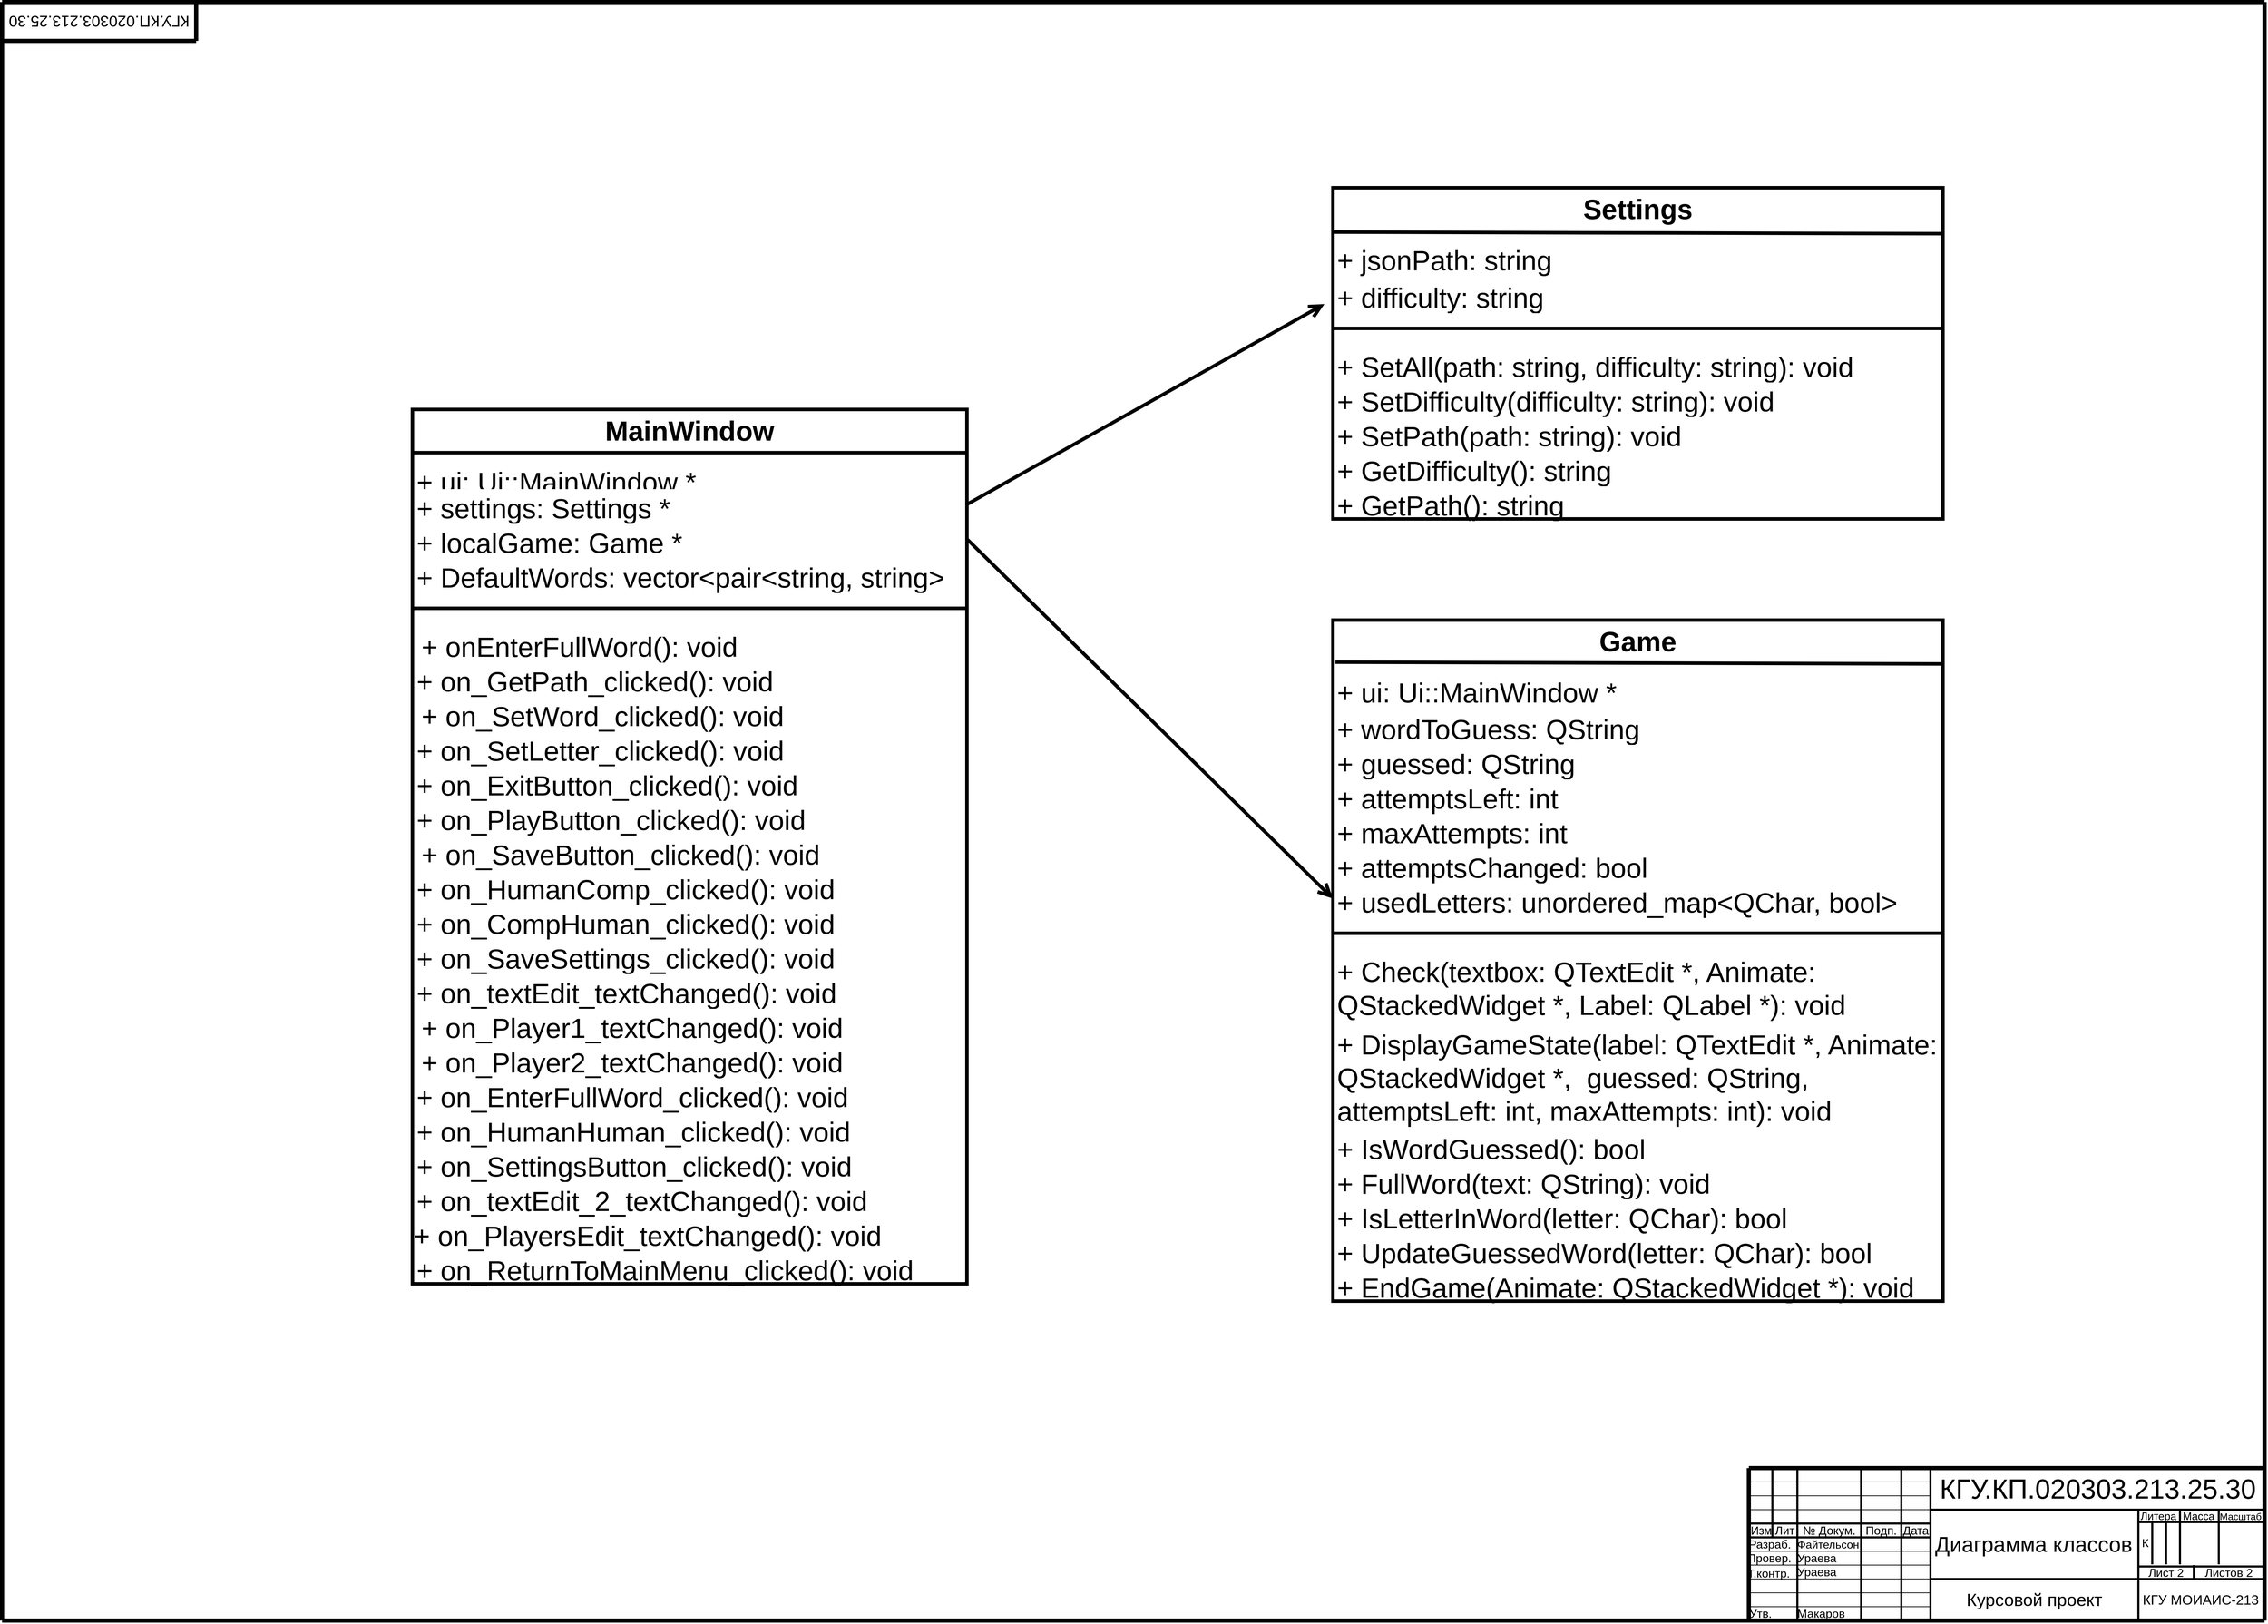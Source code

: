 <mxfile version="26.0.5">
  <diagram name="Страница-1" id="hfI7l834m9IzSOkMLOht">
    <mxGraphModel dx="3665" dy="2023" grid="1" gridSize="16" guides="1" tooltips="1" connect="1" arrows="1" fold="1" page="1" pageScale="1" pageWidth="850" pageHeight="1100" math="0" shadow="0">
      <root>
        <mxCell id="0" />
        <mxCell id="1" parent="0" />
        <UserObject label="&lt;div style=&quot;font-size: 1px&quot;&gt;&lt;font style=&quot;font-size:16.93px;font-family:Arial;color:#000000;direction:ltr;letter-spacing:0px;line-height:120%;opacity:1&quot;&gt;Лит&lt;br/&gt;&lt;/font&gt;&lt;/div&gt;" tags="Background" id="srDaBskKyKmV22WjLrVP-1">
          <mxCell style="verticalAlign=middle;align=center;overflow=width;vsdxID=69;fillColor=none;gradientColor=none;shape=stencil(nZBLDoAgDERP0z3SIyjew0SURgSD+Lu9kMZoXLhwN9O+tukAlrNpJg1SzDH4QW/URgNYgZTkjA4UkwJUgGXng+6DX1zLfmoymdXo17xh5zmRJ6Q42BWCfc2oJfdAr+Yv+AP9Cb7OJ3H/2JG1HNGz/84klThPVCc=);strokeColor=none;points=[];labelBackgroundColor=none;rounded=0;html=1;whiteSpace=wrap;" vertex="1" parent="1">
            <mxGeometry x="2632" y="2216" width="40" height="19" as="geometry" />
          </mxCell>
        </UserObject>
        <UserObject label="&lt;div style=&quot;font-size: 1px&quot;&gt;&lt;font style=&quot;font-size:16.93px;font-family:Arial;color:#000000;direction:ltr;letter-spacing:0px;line-height:120%;opacity:1&quot;&gt;№ Докум.&lt;br/&gt;&lt;/font&gt;&lt;/div&gt;" tags="Background" id="srDaBskKyKmV22WjLrVP-2">
          <mxCell style="verticalAlign=middle;align=center;overflow=width;vsdxID=70;fillColor=none;gradientColor=none;shape=stencil(nZBLDoAgDERP0z3SIyjew0SURgSD+Lu9kMZoXLhwN9O+tukAlrNpJg1SzDH4QW/URgNYgZTkjA4UkwJUgGXng+6DX1zLfmoymdXo17xh5zmRJ6Q42BWCfc2oJfdAr+Yv+AP9Cb7OJ3H/2JG1HNGz/84klThPVCc=);strokeColor=none;points=[];labelBackgroundColor=none;rounded=0;html=1;whiteSpace=wrap;" vertex="1" parent="1">
            <mxGeometry x="2670" y="2216" width="92" height="19" as="geometry" />
          </mxCell>
        </UserObject>
        <UserObject label="&lt;div style=&quot;font-size: 1px&quot;&gt;&lt;font style=&quot;font-size:16.93px;font-family:Arial;color:#000000;direction:ltr;letter-spacing:0px;line-height:120%;opacity:1&quot;&gt;Подп.&lt;br/&gt;&lt;/font&gt;&lt;/div&gt;" tags="Background" id="srDaBskKyKmV22WjLrVP-3">
          <mxCell style="verticalAlign=middle;align=center;overflow=width;vsdxID=71;fillColor=none;gradientColor=none;shape=stencil(nZBLDoAgDERP0z3SIyjew0SURgSD+Lu9kMZoXLhwN9O+tukAlrNpJg1SzDH4QW/URgNYgZTkjA4UkwJUgGXng+6DX1zLfmoymdXo17xh5zmRJ6Q42BWCfc2oJfdAr+Yv+AP9Cb7OJ3H/2JG1HNGz/84klThPVCc=);strokeColor=none;points=[];labelBackgroundColor=none;rounded=0;html=1;whiteSpace=wrap;" vertex="1" parent="1">
            <mxGeometry x="2762" y="2216" width="58" height="19" as="geometry" />
          </mxCell>
        </UserObject>
        <UserObject label="&lt;div style=&quot;font-size: 1px&quot;&gt;&lt;font style=&quot;font-size:16.93px;font-family:Arial;color:#000000;direction:ltr;letter-spacing:0px;line-height:120%;opacity:1&quot;&gt;Дата&lt;br/&gt;&lt;/font&gt;&lt;/div&gt;" tags="Background" id="srDaBskKyKmV22WjLrVP-4">
          <mxCell style="verticalAlign=middle;align=center;overflow=width;vsdxID=72;fillColor=none;gradientColor=none;shape=stencil(nZBLDoAgDERP0z3SIyjew0SURgSD+Lu9kMZoXLhwN9O+tukAlrNpJg1SzDH4QW/URgNYgZTkjA4UkwJUgGXng+6DX1zLfmoymdXo17xh5zmRJ6Q42BWCfc2oJfdAr+Yv+AP9Cb7OJ3H/2JG1HNGz/84klThPVCc=);strokeColor=none;points=[];labelBackgroundColor=none;rounded=0;html=1;whiteSpace=wrap;" vertex="1" parent="1">
            <mxGeometry x="2812" y="2216" width="58" height="19" as="geometry" />
          </mxCell>
        </UserObject>
        <UserObject label="&lt;div style=&quot;font-size: 1px&quot;&gt;&lt;p style=&quot;text-align:left;margin-left:0;margin-right:0;margin-top:0px;margin-bottom:0px;text-indent:0;vertical-align:middle;direction:ltr;&quot;&gt;&lt;font style=&quot;font-size:16.93px;font-family:Arial;color:#000000;direction:ltr;letter-spacing:0px;line-height:120%;opacity:1&quot;&gt;Разраб.&lt;br/&gt;&lt;/font&gt;&lt;/p&gt;&lt;/div&gt;" tags="Background" id="srDaBskKyKmV22WjLrVP-5">
          <mxCell style="verticalAlign=middle;align=left;overflow=width;vsdxID=73;fillColor=none;gradientColor=none;shape=stencil(nZBLDoAgDERP0z3SIyjew0SURgSD+Lu9kMZoXLhwN9O+tukAlrNpJg1SzDH4QW/URgNYgZTkjA4UkwJUgGXng+6DX1zLfmoymdXo17xh5zmRJ6Q42BWCfc2oJfdAr+Yv+AP9Cb7OJ3H/2JG1HNGz/84klThPVCc=);strokeColor=none;points=[];labelBackgroundColor=none;rounded=0;html=1;whiteSpace=wrap;" vertex="1" parent="1">
            <mxGeometry x="2600" y="2236" width="76" height="19" as="geometry" />
          </mxCell>
        </UserObject>
        <UserObject label="&lt;div style=&quot;font-size: 1px&quot;&gt;&lt;p style=&quot;text-align:left;margin-left:0;margin-right:0;margin-top:0px;margin-bottom:0px;text-indent:0;vertical-align:middle;direction:ltr;&quot;&gt;&lt;font style=&quot;font-size:16.93px;font-family:Arial;color:#000000;direction:ltr;letter-spacing:0px;line-height:120%;opacity:1&quot;&gt;Провер.&lt;br/&gt;&lt;/font&gt;&lt;/p&gt;&lt;/div&gt;" tags="Background" id="srDaBskKyKmV22WjLrVP-6">
          <mxCell style="verticalAlign=middle;align=left;overflow=width;vsdxID=74;fillColor=none;gradientColor=none;shape=stencil(nZBLDoAgDERP0z3SIyjew0SURgSD+Lu9kMZoXLhwN9O+tukAlrNpJg1SzDH4QW/URgNYgZTkjA4UkwJUgGXng+6DX1zLfmoymdXo17xh5zmRJ6Q42BWCfc2oJfdAr+Yv+AP9Cb7OJ3H/2JG1HNGz/84klThPVCc=);strokeColor=none;points=[];labelBackgroundColor=none;rounded=0;html=1;whiteSpace=wrap;" vertex="1" parent="1">
            <mxGeometry x="2598" y="2256" width="76" height="19" as="geometry" />
          </mxCell>
        </UserObject>
        <UserObject label="&lt;div style=&quot;font-size: 1px&quot;&gt;&lt;p style=&quot;text-align:left;margin-left:0;margin-right:0;margin-top:0px;margin-bottom:0px;text-indent:0;vertical-align:middle;direction:ltr;&quot;&gt;&lt;font style=&quot;font-size:16.93px;font-family:Arial;color:#000000;direction:ltr;letter-spacing:0px;line-height:120%;opacity:1&quot;&gt;Т.контр.&lt;br/&gt;&lt;/font&gt;&lt;/p&gt;&lt;/div&gt;" tags="Background" id="srDaBskKyKmV22WjLrVP-7">
          <mxCell style="verticalAlign=middle;align=left;overflow=width;vsdxID=75;fillColor=none;gradientColor=none;shape=stencil(nZBLDoAgDERP0z3SIyjew0SURgSD+Lu9kMZoXLhwN9O+tukAlrNpJg1SzDH4QW/URgNYgZTkjA4UkwJUgGXng+6DX1zLfmoymdXo17xh5zmRJ6Q42BWCfc2oJfdAr+Yv+AP9Cb7OJ3H/2JG1HNGz/84klThPVCc=);strokeColor=none;points=[];labelBackgroundColor=none;rounded=0;html=1;whiteSpace=wrap;" vertex="1" parent="1">
            <mxGeometry x="2598" y="2278" width="76" height="19" as="geometry" />
          </mxCell>
        </UserObject>
        <UserObject label="&lt;div&gt;&lt;p style=&quot;text-align:left;margin-left:0;margin-right:0;margin-top:0px;margin-bottom:0px;text-indent:0;vertical-align:middle;direction:ltr;&quot;&gt;&lt;font style=&quot;font-family: Arial; color: rgb(0, 0, 0); direction: ltr; letter-spacing: 0px; line-height: 120%; opacity: 1; font-size: 16px;&quot;&gt;Файтельсон&lt;br&gt;&lt;/font&gt;&lt;/p&gt;&lt;/div&gt;" tags="Background" id="srDaBskKyKmV22WjLrVP-8">
          <mxCell style="verticalAlign=middle;align=left;overflow=width;vsdxID=76;fillColor=none;gradientColor=none;shape=stencil(nZBLDoAgDERP0z3SIyjew0SURgSD+Lu9kMZoXLhwN9O+tukAlrNpJg1SzDH4QW/URgNYgZTkjA4UkwJUgGXng+6DX1zLfmoymdXo17xh5zmRJ6Q42BWCfc2oJfdAr+Yv+AP9Cb7OJ3H/2JG1HNGz/84klThPVCc=);strokeColor=none;points=[];labelBackgroundColor=none;rounded=0;html=1;whiteSpace=wrap;" vertex="1" parent="1">
            <mxGeometry x="2670" y="2236" width="92" height="19" as="geometry" />
          </mxCell>
        </UserObject>
        <UserObject label="&lt;div style=&quot;font-size: 1px&quot;&gt;&lt;p style=&quot;text-align:left;margin-left:0;margin-right:0;margin-top:0px;margin-bottom:0px;text-indent:0;vertical-align:middle;direction:ltr;&quot;&gt;&lt;font style=&quot;font-size: 16.93px; font-family: Arial; color: rgb(0, 0, 0); direction: ltr; letter-spacing: 0px; line-height: 120%; opacity: 1;&quot;&gt;Ураева&lt;br&gt;&lt;/font&gt;&lt;/p&gt;&lt;/div&gt;" tags="Background" id="srDaBskKyKmV22WjLrVP-9">
          <mxCell style="verticalAlign=middle;align=left;overflow=width;vsdxID=77;fillColor=none;gradientColor=none;shape=stencil(nZBLDoAgDERP0z3SIyjew0SURgSD+Lu9kMZoXLhwN9O+tukAlrNpJg1SzDH4QW/URgNYgZTkjA4UkwJUgGXng+6DX1zLfmoymdXo17xh5zmRJ6Q42BWCfc2oJfdAr+Yv+AP9Cb7OJ3H/2JG1HNGz/84klThPVCc=);strokeColor=none;points=[];labelBackgroundColor=none;rounded=0;html=1;whiteSpace=wrap;" vertex="1" parent="1">
            <mxGeometry x="2670" y="2256" width="92" height="19" as="geometry" />
          </mxCell>
        </UserObject>
        <UserObject label="&lt;div style=&quot;font-size: 1px&quot;&gt;&lt;p style=&quot;text-align:left;margin-left:0;margin-right:0;margin-top:0px;margin-bottom:0px;text-indent:0;vertical-align:middle;direction:ltr;&quot;&gt;&lt;font style=&quot;font-size: 16.93px; font-family: Arial; color: rgb(0, 0, 0); direction: ltr; letter-spacing: 0px; line-height: 120%; opacity: 1;&quot;&gt;Ураева&lt;br&gt;&lt;/font&gt;&lt;/p&gt;&lt;/div&gt;" tags="Background" id="srDaBskKyKmV22WjLrVP-10">
          <mxCell style="verticalAlign=middle;align=left;overflow=width;vsdxID=78;fillColor=none;gradientColor=none;shape=stencil(nZBLDoAgDERP0z3SIyjew0SURgSD+Lu9kMZoXLhwN9O+tukAlrNpJg1SzDH4QW/URgNYgZTkjA4UkwJUgGXng+6DX1zLfmoymdXo17xh5zmRJ6Q42BWCfc2oJfdAr+Yv+AP9Cb7OJ3H/2JG1HNGz/84klThPVCc=);strokeColor=none;points=[];labelBackgroundColor=none;rounded=0;html=1;whiteSpace=wrap;" vertex="1" parent="1">
            <mxGeometry x="2670" y="2276" width="92" height="19" as="geometry" />
          </mxCell>
        </UserObject>
        <UserObject label="&lt;div style=&quot;font-size: 1px&quot;&gt;&lt;p style=&quot;text-align:left;margin-left:0;margin-right:0;margin-top:0px;margin-bottom:0px;text-indent:0;vertical-align:middle;direction:ltr;&quot;&gt;&lt;font style=&quot;font-size:16.93px;font-family:Arial;color:#000000;direction:ltr;letter-spacing:0px;line-height:120%;opacity:1&quot;&gt;Утв.&lt;br/&gt;&lt;/font&gt;&lt;/p&gt;&lt;/div&gt;" tags="Background" id="srDaBskKyKmV22WjLrVP-11">
          <mxCell style="verticalAlign=middle;align=left;overflow=width;vsdxID=79;fillColor=none;gradientColor=none;shape=stencil(nZBLDoAgDERP0z3SIyjew0SURgSD+Lu9kMZoXLhwN9O+tukAlrNpJg1SzDH4QW/URgNYgZTkjA4UkwJUgGXng+6DX1zLfmoymdXo17xh5zmRJ6Q42BWCfc2oJfdAr+Yv+AP9Cb7OJ3H/2JG1HNGz/84klThPVCc=);strokeColor=none;points=[];labelBackgroundColor=none;rounded=0;html=1;whiteSpace=wrap;" vertex="1" parent="1">
            <mxGeometry x="2601" y="2336" width="68" height="19" as="geometry" />
          </mxCell>
        </UserObject>
        <UserObject label="&lt;div style=&quot;font-size: 1px&quot;&gt;&lt;p style=&quot;text-align:left;margin-left:0;margin-right:0;margin-top:0px;margin-bottom:0px;text-indent:0;vertical-align:middle;direction:ltr;&quot;&gt;&lt;font style=&quot;font-size: 16.93px; font-family: Arial; color: rgb(0, 0, 0); direction: ltr; letter-spacing: 0px; line-height: 120%; opacity: 1;&quot;&gt;Макаров&lt;br&gt;&lt;/font&gt;&lt;/p&gt;&lt;/div&gt;" tags="Background" id="srDaBskKyKmV22WjLrVP-12">
          <mxCell style="verticalAlign=middle;align=left;overflow=width;vsdxID=80;fillColor=none;gradientColor=none;shape=stencil(nZBLDoAgDERP0z3SIyjew0SURgSD+Lu9kMZoXLhwN9O+tukAlrNpJg1SzDH4QW/URgNYgZTkjA4UkwJUgGXng+6DX1zLfmoymdXo17xh5zmRJ6Q42BWCfc2oJfdAr+Yv+AP9Cb7OJ3H/2JG1HNGz/84klThPVCc=);strokeColor=none;points=[];labelBackgroundColor=none;rounded=0;html=1;whiteSpace=wrap;" vertex="1" parent="1">
            <mxGeometry x="2670" y="2336" width="92" height="19" as="geometry" />
          </mxCell>
        </UserObject>
        <UserObject label="&lt;div style=&quot;font-size: 1px&quot;&gt;&lt;font style=&quot;font-size: 31.04px; font-family: Arial; color: rgb(0, 0, 0); direction: ltr; letter-spacing: 0px; line-height: 120%; opacity: 1;&quot;&gt;Диаграмма классов&lt;br&gt;&lt;/font&gt;&lt;/div&gt;" tags="Background" id="srDaBskKyKmV22WjLrVP-13">
          <mxCell style="verticalAlign=middle;align=center;overflow=width;vsdxID=81;fillColor=none;gradientColor=none;shape=stencil(nZBLDoAgDERP0z3SIyjew0SURgSD+Lu9kMZoXLhwN9O+tukAlrNpJg1SzDH4QW/URgNYgZTkjA4UkwJUgGXng+6DX1zLfmoymdXo17xh5zmRJ6Q42BWCfc2oJfdAr+Yv+AP9Cb7OJ3H/2JG1HNGz/84klThPVCc=);strokeColor=none;points=[];labelBackgroundColor=none;rounded=0;html=1;whiteSpace=wrap;" vertex="1" parent="1">
            <mxGeometry x="2860" y="2196" width="302" height="100" as="geometry" />
          </mxCell>
        </UserObject>
        <UserObject label="&lt;div style=&quot;font-size: 1px&quot;&gt;&lt;font style=&quot;font-size:25.4px;font-family:Arial;color:#000000;direction:ltr;letter-spacing:0px;line-height:120%;opacity:1&quot;&gt;Курсовой проект&lt;br/&gt;&lt;/font&gt;&lt;/div&gt;" tags="Background" id="srDaBskKyKmV22WjLrVP-14">
          <mxCell style="verticalAlign=middle;align=center;overflow=width;vsdxID=84;fillColor=none;gradientColor=none;shape=stencil(nZBLDoAgDERP0z3SIyjew0SURgSD+Lu9kMZoXLhwN9O+tukAlrNpJg1SzDH4QW/URgNYgZTkjA4UkwJUgGXng+6DX1zLfmoymdXo17xh5zmRJ6Q42BWCfc2oJfdAr+Yv+AP9Cb7OJ3H/2JG1HNGz/84klThPVCc=);strokeColor=none;points=[];labelBackgroundColor=none;rounded=0;html=1;whiteSpace=wrap;" vertex="1" parent="1">
            <mxGeometry x="2862" y="2296" width="300" height="59" as="geometry" />
          </mxCell>
        </UserObject>
        <UserObject label="&lt;div style=&quot;font-size: 1px&quot;&gt;&lt;font style=&quot;font-size:19.76px;font-family:Arial;color:#000000;direction:ltr;letter-spacing:0px;line-height:120%;opacity:1&quot;&gt;КГУ МОИАИС-213&lt;br/&gt;&lt;/font&gt;&lt;/div&gt;" tags="Background" id="srDaBskKyKmV22WjLrVP-15">
          <mxCell style="verticalAlign=middle;align=center;overflow=width;vsdxID=87;fillColor=none;gradientColor=none;shape=stencil(nZBLDoAgDERP0z3SIyjew0SURgSD+Lu9kMZoXLhwN9O+tukAlrNpJg1SzDH4QW/URgNYgZTkjA4UkwJUgGXng+6DX1zLfmoymdXo17xh5zmRJ6Q42BWCfc2oJfdAr+Yv+AP9Cb7OJ3H/2JG1HNGz/84klThPVCc=);strokeColor=none;points=[];labelBackgroundColor=none;rounded=0;html=1;whiteSpace=wrap;" vertex="1" parent="1">
            <mxGeometry x="3161" y="2296" width="182" height="60" as="geometry" />
          </mxCell>
        </UserObject>
        <UserObject label="&lt;div style=&quot;font-size: 1px&quot;&gt;&lt;font style=&quot;font-size:15.52px;font-family:Arial;color:#000000;direction:ltr;letter-spacing:0px;line-height:120%;opacity:1&quot;&gt;Литера&lt;br/&gt;&lt;/font&gt;&lt;/div&gt;" tags="Background" id="srDaBskKyKmV22WjLrVP-17">
          <mxCell style="verticalAlign=middle;align=center;overflow=width;vsdxID=92;fillColor=none;gradientColor=none;shape=stencil(nZBLDoAgDERP0z3SIyjew0SURgSD+Lu9kMZoXLhwN9O+tukAlrNpJg1SzDH4QW/URgNYgZTkjA4UkwJUgGXng+6DX1zLfmoymdXo17xh5zmRJ6Q42BWCfc2oJfdAr+Yv+AP9Cb7OJ3H/2JG1HNGz/84klThPVCc=);strokeColor=none;points=[];labelBackgroundColor=none;rounded=0;html=1;whiteSpace=wrap;" vertex="1" parent="1">
            <mxGeometry x="3157" y="2196" width="68" height="18" as="geometry" />
          </mxCell>
        </UserObject>
        <UserObject label="&lt;div style=&quot;font-size: 1px&quot;&gt;&lt;font style=&quot;font-size:15.52px;font-family:Arial;color:#000000;direction:ltr;letter-spacing:0px;line-height:120%;opacity:1&quot;&gt;Масса&lt;br/&gt;&lt;/font&gt;&lt;/div&gt;" tags="Background" id="srDaBskKyKmV22WjLrVP-18">
          <mxCell style="verticalAlign=middle;align=center;overflow=width;vsdxID=93;fillColor=none;gradientColor=none;shape=stencil(nZBLDoAgDERP0z3SIyjew0SURgSD+Lu9kMZoXLhwN9O+tukAlrNpJg1SzDH4QW/URgNYgZTkjA4UkwJUgGXng+6DX1zLfmoymdXo17xh5zmRJ6Q42BWCfc2oJfdAr+Yv+AP9Cb7OJ3H/2JG1HNGz/84klThPVCc=);strokeColor=none;points=[];labelBackgroundColor=none;rounded=0;html=1;whiteSpace=wrap;" vertex="1" parent="1">
            <mxGeometry x="3217" y="2196" width="64" height="17" as="geometry" />
          </mxCell>
        </UserObject>
        <UserObject label="&lt;div style=&quot;font-size: 1px&quot;&gt;&lt;font style=&quot;font-size:14.11px;font-family:Arial;color:#000000;direction:ltr;letter-spacing:0px;line-height:120%;opacity:1&quot;&gt;Масштаб&lt;br/&gt;&lt;/font&gt;&lt;/div&gt;" tags="Background" id="srDaBskKyKmV22WjLrVP-19">
          <mxCell style="verticalAlign=middle;align=center;overflow=width;vsdxID=95;fillColor=none;gradientColor=none;shape=stencil(nZBLDoAgDERP0z3SIyjew0SURgSD+Lu9kMZoXLhwN9O+tukAlrNpJg1SzDH4QW/URgNYgZTkjA4UkwJUgGXng+6DX1zLfmoymdXo17xh5zmRJ6Q42BWCfc2oJfdAr+Yv+AP9Cb7OJ3H/2JG1HNGz/84klThPVCc=);strokeColor=none;points=[];labelBackgroundColor=none;rounded=0;html=1;whiteSpace=wrap;" vertex="1" parent="1">
            <mxGeometry x="3273" y="2197" width="73" height="17" as="geometry" />
          </mxCell>
        </UserObject>
        <UserObject label="&lt;div style=&quot;font-size: 1px&quot;&gt;&lt;font style=&quot;font-size:16.93px;font-family:Arial;color:#000000;direction:ltr;letter-spacing:0px;line-height:120%;opacity:1&quot;&gt;К&lt;br/&gt;&lt;/font&gt;&lt;/div&gt;" tags="Background" id="srDaBskKyKmV22WjLrVP-20">
          <mxCell style="verticalAlign=middle;align=center;overflow=width;vsdxID=96;fillColor=none;gradientColor=none;shape=stencil(nZBLDoAgDERP0z3SIyjew0SURgSD+Lu9kMZoXLhwN9O+tukAlrNpJg1SzDH4QW/URgNYgZTkjA4UkwJUgGXng+6DX1zLfmoymdXo17xh5zmRJ6Q42BWCfc2oJfdAr+Yv+AP9Cb7OJ3H/2JG1HNGz/84klThPVCc=);strokeColor=none;points=[];labelBackgroundColor=none;rounded=0;html=1;whiteSpace=wrap;" vertex="1" parent="1">
            <mxGeometry x="3162" y="2214" width="20" height="61" as="geometry" />
          </mxCell>
        </UserObject>
        <UserObject label="&lt;div style=&quot;font-size: 1px&quot;&gt;&lt;p style=&quot;text-align:center;margin-left:0;margin-right:0;margin-top:0px;margin-bottom:0px;text-indent:0;vertical-align:middle;direction:ltr;&quot;&gt;&lt;font style=&quot;font-size: 39.51px; font-family: Arial; color: rgb(0, 0, 0); direction: ltr; letter-spacing: 0px; line-height: 120%; opacity: 1;&quot;&gt;КГУ.КП.020303.213.&lt;/font&gt;&lt;font style=&quot;font-size: 39.51px; font-family: Arial; color: rgb(0, 0, 0); direction: ltr; letter-spacing: 0px; line-height: 120%; opacity: 1;&quot;&gt;25&lt;/font&gt;&lt;font style=&quot;font-size: 39.51px; font-family: Arial; color: rgb(0, 0, 0); direction: ltr; letter-spacing: 0px; line-height: 120%; opacity: 1;&quot;&gt;.30&lt;br&gt;&lt;/font&gt;&lt;/p&gt;&lt;/div&gt;" tags="Background" id="srDaBskKyKmV22WjLrVP-21">
          <mxCell style="verticalAlign=middle;align=center;overflow=width;vsdxID=98;fillColor=none;gradientColor=none;shape=stencil(nZBLDoAgDERP0z3SIyjew0SURgSD+Lu9kMZoXLhwN9O+tukAlrNpJg1SzDH4QW/URgNYgZTkjA4UkwJUgGXng+6DX1zLfmoymdXo17xh5zmRJ6Q42BWCfc2oJfdAr+Yv+AP9Cb7OJ3H/2JG1HNGz/84klThPVCc=);strokeColor=none;points=[];labelBackgroundColor=none;rounded=0;html=1;whiteSpace=wrap;" vertex="1" parent="1">
            <mxGeometry x="2864" y="2136" width="479" height="60" as="geometry" />
          </mxCell>
        </UserObject>
        <UserObject label="&lt;div style=&quot;font-size: 1px&quot;&gt;&lt;font style=&quot;font-size: 22.58px; font-family: Arial; color: rgb(0, 0, 0); direction: ltr; letter-spacing: 0px; line-height: 120%; opacity: 1;&quot;&gt;КГУ.КП.020303.213.25.30&lt;br&gt;&lt;/font&gt;&lt;/div&gt;" tags="Background" id="srDaBskKyKmV22WjLrVP-22">
          <mxCell style="verticalAlign=middle;align=center;overflow=width;vsdxID=99;rotation=180;fillColor=none;gradientColor=none;shape=stencil(nZBLDoAgDERP0z3SIyjew0SURgSD+Lu9kMZoXLhwN9O+tukAlrNpJg1SzDH4QW/URgNYgZTkjA4UkwJUgGXng+6DX1zLfmoymdXo17xh5zmRJ6Q42BWCfc2oJfdAr+Yv+AP9Cb7OJ3H/2JG1HNGz/84klThPVCc=);strokeColor=none;points=[];labelBackgroundColor=none;rounded=0;html=1;whiteSpace=wrap;" vertex="1" parent="1">
            <mxGeometry x="80" y="20" width="280" height="56" as="geometry" />
          </mxCell>
        </UserObject>
        <UserObject label="&lt;div style=&quot;font-size: 1px&quot;&gt;&lt;font style=&quot;font-size:16.23px;font-family:Arial;color:#000000;direction:ltr;letter-spacing:0px;line-height:120%;opacity:1&quot;&gt;Изм&lt;br/&gt;&lt;/font&gt;&lt;/div&gt;" tags="Background" id="srDaBskKyKmV22WjLrVP-23">
          <mxCell style="verticalAlign=middle;align=center;overflow=width;vsdxID=100;fillColor=none;gradientColor=none;shape=stencil(nZBLDoAgDERP0z3SIyjew0SURgSD+Lu9kMZoXLhwN9O+tukAlrNpJg1SzDH4QW/URgNYgZTkjA4UkwJUgGXng+6DX1zLfmoymdXo17xh5zmRJ6Q42BWCfc2oJfdAr+Yv+AP9Cb7OJ3H/2JG1HNGz/84klThPVCc=);strokeColor=none;points=[];labelBackgroundColor=none;rounded=0;html=1;whiteSpace=wrap;" vertex="1" parent="1">
            <mxGeometry x="2595" y="2216" width="46" height="19" as="geometry" />
          </mxCell>
        </UserObject>
        <UserObject label="" tags="Соединительная_линия" id="srDaBskKyKmV22WjLrVP-24">
          <mxCell style="vsdxID=2;edgeStyle=none;startArrow=none;endArrow=none;startSize=9;endSize=9;strokeWidth=6;spacingTop=0;spacingBottom=0;spacingLeft=0;spacingRight=0;verticalAlign=middle;html=1;labelBackgroundColor=#ffffff;rounded=0;" edge="1" parent="1">
            <mxGeometry relative="1" as="geometry">
              <mxPoint as="offset" />
              <Array as="points" />
              <mxPoint x="80" y="2356" as="sourcePoint" />
              <mxPoint x="3344" y="2356" as="targetPoint" />
            </mxGeometry>
          </mxCell>
        </UserObject>
        <UserObject label="" tags="Соединительная_линия" id="srDaBskKyKmV22WjLrVP-25">
          <mxCell style="vsdxID=3;edgeStyle=none;startArrow=none;endArrow=none;startSize=9;endSize=9;strokeWidth=6;spacingTop=0;spacingBottom=0;spacingLeft=0;spacingRight=0;verticalAlign=middle;html=1;labelBackgroundColor=#ffffff;rounded=0;" edge="1" parent="1">
            <mxGeometry relative="1" as="geometry">
              <mxPoint x="10" as="offset" />
              <Array as="points" />
              <mxPoint x="3344" y="20" as="sourcePoint" />
              <mxPoint x="3344" y="2356" as="targetPoint" />
            </mxGeometry>
          </mxCell>
        </UserObject>
        <UserObject label="" tags="Соединительная_линия" id="srDaBskKyKmV22WjLrVP-26">
          <mxCell style="vsdxID=4;edgeStyle=none;startArrow=none;endArrow=none;startSize=9;endSize=9;strokeWidth=6;spacingTop=0;spacingBottom=0;spacingLeft=0;spacingRight=0;verticalAlign=middle;html=1;labelBackgroundColor=#ffffff;rounded=0;" edge="1" parent="1">
            <mxGeometry relative="1" as="geometry">
              <mxPoint as="offset" />
              <Array as="points" />
              <mxPoint x="80" y="20" as="sourcePoint" />
              <mxPoint x="3344" y="20" as="targetPoint" />
            </mxGeometry>
          </mxCell>
        </UserObject>
        <UserObject label="" tags="Соединительная_линия" id="srDaBskKyKmV22WjLrVP-27">
          <mxCell style="vsdxID=5;edgeStyle=none;startArrow=none;endArrow=none;startSize=9;endSize=9;strokeWidth=6;spacingTop=0;spacingBottom=0;spacingLeft=0;spacingRight=0;verticalAlign=middle;html=1;labelBackgroundColor=#ffffff;rounded=0;" edge="1" parent="1">
            <mxGeometry relative="1" as="geometry">
              <mxPoint x="10" as="offset" />
              <Array as="points" />
              <mxPoint x="80" y="2356" as="sourcePoint" />
              <mxPoint x="80" y="20" as="targetPoint" />
            </mxGeometry>
          </mxCell>
        </UserObject>
        <UserObject label="" tags="Соединительная_линия" id="srDaBskKyKmV22WjLrVP-28">
          <mxCell style="vsdxID=6;edgeStyle=none;startArrow=none;endArrow=none;startSize=9;endSize=9;strokeWidth=6;spacingTop=0;spacingBottom=0;spacingLeft=0;spacingRight=0;verticalAlign=middle;html=1;labelBackgroundColor=#ffffff;rounded=0;" edge="1" parent="1">
            <mxGeometry relative="1" as="geometry">
              <mxPoint as="offset" />
              <Array as="points" />
              <mxPoint x="360" y="76" as="sourcePoint" />
              <mxPoint x="80" y="76" as="targetPoint" />
            </mxGeometry>
          </mxCell>
        </UserObject>
        <UserObject label="" tags="Соединительная_линия" id="srDaBskKyKmV22WjLrVP-29">
          <mxCell style="vsdxID=7;edgeStyle=none;startArrow=none;endArrow=none;startSize=9;endSize=9;strokeWidth=6;spacingTop=0;spacingBottom=0;spacingLeft=0;spacingRight=0;verticalAlign=middle;html=1;labelBackgroundColor=#ffffff;rounded=0;" edge="1" parent="1">
            <mxGeometry relative="1" as="geometry">
              <mxPoint x="10" as="offset" />
              <Array as="points" />
              <mxPoint x="360" y="76" as="sourcePoint" />
              <mxPoint x="360" y="20" as="targetPoint" />
            </mxGeometry>
          </mxCell>
        </UserObject>
        <UserObject label="" tags="Соединительная_линия" id="srDaBskKyKmV22WjLrVP-30">
          <mxCell style="vsdxID=8;edgeStyle=none;startArrow=none;endArrow=none;startSize=9;endSize=9;strokeWidth=6;spacingTop=0;spacingBottom=0;spacingLeft=0;spacingRight=0;verticalAlign=middle;html=1;labelBackgroundColor=#ffffff;rounded=0;" edge="1" parent="1">
            <mxGeometry relative="1" as="geometry">
              <mxPoint x="10" y="-1" as="offset" />
              <Array as="points" />
              <mxPoint x="2600" y="2136" as="sourcePoint" />
              <mxPoint x="2600" y="2356" as="targetPoint" />
            </mxGeometry>
          </mxCell>
        </UserObject>
        <UserObject label="" tags="Соединительная_линия" id="srDaBskKyKmV22WjLrVP-31">
          <mxCell style="vsdxID=9;edgeStyle=none;startArrow=none;endArrow=none;startSize=9;endSize=9;strokeWidth=6;spacingTop=0;spacingBottom=0;spacingLeft=0;spacingRight=0;verticalAlign=middle;html=1;labelBackgroundColor=#ffffff;rounded=0;" edge="1" parent="1">
            <mxGeometry relative="1" as="geometry">
              <mxPoint as="offset" />
              <Array as="points" />
              <mxPoint x="2600" y="2136" as="sourcePoint" />
              <mxPoint x="3344" y="2136" as="targetPoint" />
            </mxGeometry>
          </mxCell>
        </UserObject>
        <UserObject label="" tags="Соединительная_линия" id="srDaBskKyKmV22WjLrVP-32">
          <mxCell style="vsdxID=11;edgeStyle=none;startArrow=none;endArrow=none;startSize=9;endSize=9;strokeWidth=3;spacingTop=0;spacingBottom=0;spacingLeft=0;spacingRight=0;verticalAlign=middle;html=1;labelBackgroundColor=#ffffff;rounded=0;" edge="1" parent="1">
            <mxGeometry relative="1" as="geometry">
              <mxPoint x="10" as="offset" />
              <Array as="points" />
              <mxPoint x="2862" y="2355" as="sourcePoint" />
              <mxPoint x="2862" y="2138" as="targetPoint" />
            </mxGeometry>
          </mxCell>
        </UserObject>
        <UserObject label="" tags="Соединительная_линия" id="srDaBskKyKmV22WjLrVP-33">
          <mxCell style="vsdxID=14;edgeStyle=none;startArrow=none;endArrow=none;startSize=9;endSize=9;strokeWidth=3;spacingTop=0;spacingBottom=0;spacingLeft=0;spacingRight=0;verticalAlign=middle;html=1;labelBackgroundColor=#ffffff;rounded=0;" edge="1" parent="1">
            <mxGeometry relative="1" as="geometry">
              <mxPoint x="10" y="-1" as="offset" />
              <Array as="points" />
              <mxPoint x="2820" y="2354" as="sourcePoint" />
              <mxPoint x="2820" y="2136" as="targetPoint" />
            </mxGeometry>
          </mxCell>
        </UserObject>
        <UserObject label="" tags="Соединительная_линия" id="srDaBskKyKmV22WjLrVP-34">
          <mxCell style="vsdxID=15;edgeStyle=none;startArrow=none;endArrow=none;startSize=9;endSize=9;strokeWidth=3;spacingTop=0;spacingBottom=0;spacingLeft=0;spacingRight=0;verticalAlign=middle;html=1;labelBackgroundColor=#ffffff;rounded=0;" edge="1" parent="1">
            <mxGeometry relative="1" as="geometry">
              <mxPoint x="10" y="-1" as="offset" />
              <Array as="points" />
              <mxPoint x="2762" y="2354" as="sourcePoint" />
              <mxPoint x="2762" y="2136" as="targetPoint" />
            </mxGeometry>
          </mxCell>
        </UserObject>
        <UserObject label="" tags="Соединительная_линия" id="srDaBskKyKmV22WjLrVP-35">
          <mxCell style="vsdxID=16;edgeStyle=none;startArrow=none;endArrow=none;startSize=9;endSize=9;strokeWidth=3;spacingTop=0;spacingBottom=0;spacingLeft=0;spacingRight=0;verticalAlign=middle;html=1;labelBackgroundColor=#ffffff;rounded=0;" edge="1" parent="1">
            <mxGeometry relative="1" as="geometry">
              <mxPoint x="10" y="-1" as="offset" />
              <Array as="points" />
              <mxPoint x="2670" y="2354" as="sourcePoint" />
              <mxPoint x="2670" y="2136" as="targetPoint" />
            </mxGeometry>
          </mxCell>
        </UserObject>
        <UserObject label="" tags="Соединительная_линия" id="srDaBskKyKmV22WjLrVP-36">
          <mxCell style="vsdxID=17;edgeStyle=none;startArrow=none;endArrow=none;startSize=9;endSize=9;strokeWidth=3;spacingTop=0;spacingBottom=0;spacingLeft=0;spacingRight=0;verticalAlign=middle;html=1;labelBackgroundColor=#ffffff;rounded=0;" edge="1" parent="1">
            <mxGeometry relative="1" as="geometry">
              <mxPoint x="10" as="offset" />
              <Array as="points" />
              <mxPoint x="2634" y="2235" as="sourcePoint" />
              <mxPoint x="2634" y="2136" as="targetPoint" />
            </mxGeometry>
          </mxCell>
        </UserObject>
        <UserObject label="" tags="Соединительная_линия" id="srDaBskKyKmV22WjLrVP-37">
          <mxCell style="vsdxID=18;edgeStyle=none;startArrow=none;endArrow=none;startSize=9;endSize=9;strokeWidth=3;spacingTop=0;spacingBottom=0;spacingLeft=0;spacingRight=0;verticalAlign=middle;html=1;labelBackgroundColor=#ffffff;rounded=0;" edge="1" parent="1">
            <mxGeometry relative="1" as="geometry">
              <mxPoint as="offset" />
              <Array as="points" />
              <mxPoint x="3343" y="2196" as="sourcePoint" />
              <mxPoint x="2862" y="2196" as="targetPoint" />
            </mxGeometry>
          </mxCell>
        </UserObject>
        <UserObject label="" tags="Соединительная_линия" id="srDaBskKyKmV22WjLrVP-38">
          <mxCell style="vsdxID=19;edgeStyle=none;startArrow=none;endArrow=none;startSize=9;endSize=9;strokeWidth=3;spacingTop=0;spacingBottom=0;spacingLeft=0;spacingRight=0;verticalAlign=middle;html=1;labelBackgroundColor=#ffffff;rounded=0;" edge="1" parent="1">
            <mxGeometry relative="1" as="geometry">
              <mxPoint as="offset" />
              <Array as="points" />
              <mxPoint x="3343" y="2296" as="sourcePoint" />
              <mxPoint x="2862" y="2296" as="targetPoint" />
            </mxGeometry>
          </mxCell>
        </UserObject>
        <UserObject label="" tags="Соединительная_линия" id="srDaBskKyKmV22WjLrVP-39">
          <mxCell style="vsdxID=20;edgeStyle=none;startArrow=none;endArrow=none;startSize=9;endSize=9;strokeWidth=3;spacingTop=0;spacingBottom=0;spacingLeft=0;spacingRight=0;verticalAlign=middle;html=1;labelBackgroundColor=#ffffff;rounded=0;" edge="1" parent="1">
            <mxGeometry relative="1" as="geometry">
              <mxPoint x="10" as="offset" />
              <Array as="points" />
              <mxPoint x="3162" y="2355" as="sourcePoint" />
              <mxPoint x="3162" y="2196" as="targetPoint" />
            </mxGeometry>
          </mxCell>
        </UserObject>
        <UserObject label="" tags="Соединительная_линия" id="srDaBskKyKmV22WjLrVP-40">
          <mxCell style="vsdxID=22;edgeStyle=none;startArrow=none;endArrow=none;startSize=9;endSize=9;strokeWidth=3;spacingTop=0;spacingBottom=0;spacingLeft=0;spacingRight=0;verticalAlign=middle;html=1;labelBackgroundColor=#ffffff;rounded=0;" edge="1" parent="1">
            <mxGeometry relative="1" as="geometry">
              <mxPoint x="-1" as="offset" />
              <Array as="points" />
              <mxPoint x="3342" y="2214" as="sourcePoint" />
              <mxPoint x="3162" y="2214" as="targetPoint" />
            </mxGeometry>
          </mxCell>
        </UserObject>
        <UserObject label="" tags="Соединительная_линия" id="srDaBskKyKmV22WjLrVP-41">
          <mxCell style="vsdxID=23;edgeStyle=none;startArrow=none;endArrow=none;startSize=9;endSize=9;strokeWidth=3;spacingTop=0;spacingBottom=0;spacingLeft=0;spacingRight=0;verticalAlign=middle;html=1;labelBackgroundColor=#ffffff;rounded=0;" edge="1" parent="1">
            <mxGeometry relative="1" as="geometry">
              <mxPoint as="offset" />
              <Array as="points" />
              <mxPoint x="3343" y="2278" as="sourcePoint" />
              <mxPoint x="3162" y="2278" as="targetPoint" />
            </mxGeometry>
          </mxCell>
        </UserObject>
        <UserObject label="" tags="Соединительная_линия" id="srDaBskKyKmV22WjLrVP-42">
          <mxCell style="vsdxID=24;edgeStyle=none;startArrow=none;endArrow=none;startSize=9;endSize=9;strokeWidth=3;spacingTop=0;spacingBottom=0;spacingLeft=0;spacingRight=0;verticalAlign=middle;html=1;labelBackgroundColor=#ffffff;rounded=0;" edge="1" parent="1">
            <mxGeometry relative="1" as="geometry">
              <mxPoint x="-10" y="-1" as="offset" />
              <Array as="points" />
              <mxPoint x="3222" y="2196" as="sourcePoint" />
              <mxPoint x="3222" y="2275" as="targetPoint" />
            </mxGeometry>
          </mxCell>
        </UserObject>
        <UserObject label="" tags="Соединительная_линия" id="srDaBskKyKmV22WjLrVP-43">
          <mxCell style="vsdxID=25;edgeStyle=none;startArrow=none;endArrow=none;startSize=9;endSize=9;strokeWidth=3;spacingTop=0;spacingBottom=0;spacingLeft=0;spacingRight=0;verticalAlign=middle;html=1;labelBackgroundColor=#ffffff;rounded=0;" edge="1" parent="1">
            <mxGeometry relative="1" as="geometry">
              <mxPoint x="10" y="-1" as="offset" />
              <Array as="points" />
              <mxPoint x="3278" y="2196" as="sourcePoint" />
              <mxPoint x="3278" y="2275" as="targetPoint" />
            </mxGeometry>
          </mxCell>
        </UserObject>
        <UserObject label="" tags="Соединительная_линия" id="srDaBskKyKmV22WjLrVP-44">
          <mxCell style="vsdxID=26;edgeStyle=none;startArrow=none;endArrow=none;startSize=9;endSize=9;strokeWidth=3;spacingTop=0;spacingBottom=0;spacingLeft=0;spacingRight=0;verticalAlign=middle;html=1;labelBackgroundColor=#ffffff;rounded=0;" edge="1" parent="1">
            <mxGeometry relative="1" as="geometry">
              <mxPoint x="10" y="-1" as="offset" />
              <Array as="points" />
              <mxPoint x="3182" y="2214" as="sourcePoint" />
              <mxPoint x="3182" y="2275" as="targetPoint" />
            </mxGeometry>
          </mxCell>
        </UserObject>
        <UserObject label="" tags="Соединительная_линия" id="srDaBskKyKmV22WjLrVP-45">
          <mxCell style="vsdxID=27;edgeStyle=none;startArrow=none;endArrow=none;startSize=9;endSize=9;strokeWidth=3;spacingTop=0;spacingBottom=0;spacingLeft=0;spacingRight=0;verticalAlign=middle;html=1;labelBackgroundColor=#ffffff;rounded=0;" edge="1" parent="1">
            <mxGeometry relative="1" as="geometry">
              <mxPoint x="10" y="-1" as="offset" />
              <Array as="points" />
              <mxPoint x="3202" y="2214" as="sourcePoint" />
              <mxPoint x="3202" y="2275" as="targetPoint" />
            </mxGeometry>
          </mxCell>
        </UserObject>
        <UserObject label="" tags="Соединительная_линия" id="srDaBskKyKmV22WjLrVP-46">
          <mxCell style="vsdxID=29;edgeStyle=none;startArrow=none;endArrow=none;startSize=9;endSize=9;spacingTop=0;spacingBottom=0;spacingLeft=0;spacingRight=0;verticalAlign=middle;html=1;labelBackgroundColor=#ffffff;rounded=0;" edge="1" parent="1">
            <mxGeometry relative="1" as="geometry">
              <mxPoint x="-1" as="offset" />
              <Array as="points" />
              <mxPoint x="2600" y="2156" as="sourcePoint" />
              <mxPoint x="2861" y="2156" as="targetPoint" />
            </mxGeometry>
          </mxCell>
        </UserObject>
        <UserObject label="" tags="Соединительная_линия" id="srDaBskKyKmV22WjLrVP-47">
          <mxCell style="vsdxID=30;edgeStyle=none;startArrow=none;endArrow=none;startSize=9;endSize=9;spacingTop=0;spacingBottom=0;spacingLeft=0;spacingRight=0;verticalAlign=middle;html=1;labelBackgroundColor=#ffffff;rounded=0;" edge="1" parent="1">
            <mxGeometry relative="1" as="geometry">
              <mxPoint x="-1" as="offset" />
              <Array as="points" />
              <mxPoint x="2600" y="2196" as="sourcePoint" />
              <mxPoint x="2861" y="2196" as="targetPoint" />
            </mxGeometry>
          </mxCell>
        </UserObject>
        <UserObject label="" tags="Соединительная_линия" id="srDaBskKyKmV22WjLrVP-48">
          <mxCell style="vsdxID=32;edgeStyle=none;startArrow=none;endArrow=none;startSize=9;endSize=9;spacingTop=0;spacingBottom=0;spacingLeft=0;spacingRight=0;verticalAlign=middle;html=1;labelBackgroundColor=#ffffff;rounded=0;" edge="1" parent="1">
            <mxGeometry relative="1" as="geometry">
              <mxPoint x="-1" as="offset" />
              <Array as="points" />
              <mxPoint x="2600" y="2176" as="sourcePoint" />
              <mxPoint x="2861" y="2176" as="targetPoint" />
            </mxGeometry>
          </mxCell>
        </UserObject>
        <UserObject label="" tags="Соединительная_линия" id="srDaBskKyKmV22WjLrVP-49">
          <mxCell style="vsdxID=33;edgeStyle=none;startArrow=none;endArrow=none;startSize=9;endSize=9;strokeWidth=3;spacingTop=0;spacingBottom=0;spacingLeft=0;spacingRight=0;verticalAlign=middle;html=1;labelBackgroundColor=#ffffff;rounded=0;" edge="1" parent="1">
            <mxGeometry relative="1" as="geometry">
              <mxPoint x="-1" as="offset" />
              <Array as="points" />
              <mxPoint x="2600" y="2216" as="sourcePoint" />
              <mxPoint x="2861" y="2216" as="targetPoint" />
            </mxGeometry>
          </mxCell>
        </UserObject>
        <UserObject label="" tags="Соединительная_линия" id="srDaBskKyKmV22WjLrVP-50">
          <mxCell style="vsdxID=61;edgeStyle=none;startArrow=none;endArrow=none;startSize=9;endSize=9;strokeWidth=3;spacingTop=0;spacingBottom=0;spacingLeft=0;spacingRight=0;verticalAlign=middle;html=1;labelBackgroundColor=#ffffff;rounded=0;" edge="1" parent="1">
            <mxGeometry relative="1" as="geometry">
              <mxPoint x="-1" as="offset" />
              <Array as="points" />
              <mxPoint x="2600" y="2236" as="sourcePoint" />
              <mxPoint x="2861" y="2236" as="targetPoint" />
            </mxGeometry>
          </mxCell>
        </UserObject>
        <UserObject label="" tags="Соединительная_линия" id="srDaBskKyKmV22WjLrVP-51">
          <mxCell style="vsdxID=62;edgeStyle=none;startArrow=none;endArrow=none;startSize=9;endSize=9;spacingTop=0;spacingBottom=0;spacingLeft=0;spacingRight=0;verticalAlign=middle;html=1;labelBackgroundColor=#ffffff;rounded=0;" edge="1" parent="1">
            <mxGeometry relative="1" as="geometry">
              <mxPoint x="-1" as="offset" />
              <Array as="points" />
              <mxPoint x="2600" y="2256" as="sourcePoint" />
              <mxPoint x="2861" y="2256" as="targetPoint" />
            </mxGeometry>
          </mxCell>
        </UserObject>
        <UserObject label="" tags="Соединительная_линия" id="srDaBskKyKmV22WjLrVP-52">
          <mxCell style="vsdxID=63;edgeStyle=none;startArrow=none;endArrow=none;startSize=9;endSize=9;spacingTop=0;spacingBottom=0;spacingLeft=0;spacingRight=0;verticalAlign=middle;html=1;labelBackgroundColor=#ffffff;rounded=0;" edge="1" parent="1">
            <mxGeometry relative="1" as="geometry">
              <mxPoint x="-1" as="offset" />
              <Array as="points" />
              <mxPoint x="2600" y="2276" as="sourcePoint" />
              <mxPoint x="2861" y="2276" as="targetPoint" />
            </mxGeometry>
          </mxCell>
        </UserObject>
        <UserObject label="" tags="Соединительная_линия" id="srDaBskKyKmV22WjLrVP-53">
          <mxCell style="vsdxID=64;edgeStyle=none;startArrow=none;endArrow=none;startSize=9;endSize=9;spacingTop=0;spacingBottom=0;spacingLeft=0;spacingRight=0;verticalAlign=middle;html=1;labelBackgroundColor=#ffffff;rounded=0;" edge="1" parent="1">
            <mxGeometry relative="1" as="geometry">
              <mxPoint x="-1" as="offset" />
              <Array as="points" />
              <mxPoint x="2600" y="2296" as="sourcePoint" />
              <mxPoint x="2861" y="2296" as="targetPoint" />
            </mxGeometry>
          </mxCell>
        </UserObject>
        <UserObject label="" tags="Соединительная_линия" id="srDaBskKyKmV22WjLrVP-54">
          <mxCell style="vsdxID=65;edgeStyle=none;startArrow=none;endArrow=none;startSize=9;endSize=9;spacingTop=0;spacingBottom=0;spacingLeft=0;spacingRight=0;verticalAlign=middle;html=1;labelBackgroundColor=#ffffff;rounded=0;" edge="1" parent="1">
            <mxGeometry relative="1" as="geometry">
              <mxPoint x="-1" as="offset" />
              <Array as="points" />
              <mxPoint x="2600" y="2316" as="sourcePoint" />
              <mxPoint x="2861" y="2316" as="targetPoint" />
            </mxGeometry>
          </mxCell>
        </UserObject>
        <UserObject label="" tags="Соединительная_линия" id="srDaBskKyKmV22WjLrVP-55">
          <mxCell style="vsdxID=66;edgeStyle=none;startArrow=none;endArrow=none;startSize=9;endSize=9;spacingTop=0;spacingBottom=0;spacingLeft=0;spacingRight=0;verticalAlign=middle;html=1;labelBackgroundColor=#ffffff;rounded=0;" edge="1" parent="1">
            <mxGeometry relative="1" as="geometry">
              <mxPoint x="-1" as="offset" />
              <Array as="points" />
              <mxPoint x="2600" y="2336" as="sourcePoint" />
              <mxPoint x="2861" y="2336" as="targetPoint" />
            </mxGeometry>
          </mxCell>
        </UserObject>
        <UserObject label="&lt;div style=&quot;font-size: 1px&quot;&gt;&lt;font style=&quot;font-size: 16.93px; font-family: Arial; color: rgb(0, 0, 0); direction: ltr; letter-spacing: 0px; line-height: 120%; opacity: 1;&quot;&gt;Лист 2&lt;br&gt;&lt;/font&gt;&lt;/div&gt;" tags="Background" id="srDaBskKyKmV22WjLrVP-72">
          <mxCell style="verticalAlign=middle;align=center;overflow=width;vsdxID=88;fillColor=none;gradientColor=none;shape=stencil(nZBLDoAgDERP0z3SIyjew0SURgSD+Lu9kMZoXLhwN9O+tukAlrNpJg1SzDH4QW/URgNYgZTkjA4UkwJUgGXng+6DX1zLfmoymdXo17xh5zmRJ6Q42BWCfc2oJfdAr+Yv+AP9Cb7OJ3H/2JG1HNGz/84klThPVCc=);strokeColor=none;points=[];labelBackgroundColor=none;rounded=0;html=1;whiteSpace=wrap;" vertex="1" parent="1">
            <mxGeometry x="3162" y="2277" width="80" height="19" as="geometry" />
          </mxCell>
        </UserObject>
        <UserObject label="&lt;div style=&quot;font-size: 1px&quot;&gt;&lt;font style=&quot;font-size:16.93px;font-family:Arial;color:#000000;direction:ltr;letter-spacing:0px;line-height:120%;opacity:1&quot;&gt;Листов 2&lt;br/&gt;&lt;/font&gt;&lt;/div&gt;" tags="Background" id="srDaBskKyKmV22WjLrVP-73">
          <mxCell style="verticalAlign=middle;align=center;overflow=width;vsdxID=90;fillColor=none;gradientColor=none;shape=stencil(nZBLDoAgDERP0z3SIyjew0SURgSD+Lu9kMZoXLhwN9O+tukAlrNpJg1SzDH4QW/URgNYgZTkjA4UkwJUgGXng+6DX1zLfmoymdXo17xh5zmRJ6Q42BWCfc2oJfdAr+Yv+AP9Cb7OJ3H/2JG1HNGz/84klThPVCc=);strokeColor=none;points=[];labelBackgroundColor=none;rounded=0;html=1;whiteSpace=wrap;" vertex="1" parent="1">
            <mxGeometry x="3242" y="2277" width="101" height="20" as="geometry" />
          </mxCell>
        </UserObject>
        <UserObject label="" tags="Соединительная_линия" id="srDaBskKyKmV22WjLrVP-74">
          <mxCell style="vsdxID=28;edgeStyle=none;startArrow=none;endArrow=none;startSize=9;endSize=9;strokeWidth=3;spacingTop=0;spacingBottom=0;spacingLeft=0;spacingRight=0;verticalAlign=middle;html=1;labelBackgroundColor=#ffffff;rounded=0;" edge="1" parent="1">
            <mxGeometry relative="1" as="geometry">
              <mxPoint x="10" y="-1" as="offset" />
              <Array as="points" />
              <mxPoint x="3242" y="2276" as="sourcePoint" />
              <mxPoint x="3242" y="2295" as="targetPoint" />
            </mxGeometry>
          </mxCell>
        </UserObject>
        <mxCell id="srDaBskKyKmV22WjLrVP-283" value="MainWindow" style="swimlane;fontStyle=1;align=center;verticalAlign=top;childLayout=stackLayout;horizontal=1;startSize=26;horizontalStack=0;resizeParent=1;resizeParentMax=0;resizeLast=0;collapsible=1;marginBottom=0;whiteSpace=wrap;html=1;strokeWidth=5;fontSize=40;swimlaneLine=0;" vertex="1" parent="1">
          <mxGeometry x="672" y="608" width="800" height="1262" as="geometry">
            <mxRectangle x="220" y="510" width="110" height="30" as="alternateBounds" />
          </mxGeometry>
        </mxCell>
        <mxCell id="srDaBskKyKmV22WjLrVP-284" value="&lt;div&gt;&lt;br&gt;&lt;/div&gt;&lt;div&gt;+ ui: Ui::MainWindow *&lt;/div&gt;" style="text;strokeColor=none;fillColor=none;align=left;verticalAlign=top;spacingLeft=4;spacingRight=4;overflow=hidden;rotatable=0;points=[[0,0.5],[1,0.5]];portConstraint=eastwest;whiteSpace=wrap;html=1;strokeWidth=5;swimlaneLine=1;fontSize=40;" vertex="1" parent="srDaBskKyKmV22WjLrVP-283">
          <mxGeometry y="26" width="800" height="86" as="geometry" />
        </mxCell>
        <mxCell id="srDaBskKyKmV22WjLrVP-285" value="+ settings: Settings *" style="text;strokeColor=none;fillColor=none;align=left;verticalAlign=top;spacingLeft=4;spacingRight=4;overflow=hidden;rotatable=0;points=[[0,0.5],[1,0.5]];portConstraint=eastwest;whiteSpace=wrap;html=1;strokeWidth=5;swimlaneLine=1;fontSize=40;" vertex="1" parent="srDaBskKyKmV22WjLrVP-283">
          <mxGeometry y="112" width="800" height="50" as="geometry" />
        </mxCell>
        <mxCell id="srDaBskKyKmV22WjLrVP-286" value="+ localGame: Game *" style="text;strokeColor=none;fillColor=none;align=left;verticalAlign=top;spacingLeft=4;spacingRight=4;overflow=hidden;rotatable=0;points=[[0,0.5],[1,0.5]];portConstraint=eastwest;whiteSpace=wrap;html=1;strokeWidth=5;swimlaneLine=1;fontSize=40;" vertex="1" parent="srDaBskKyKmV22WjLrVP-283">
          <mxGeometry y="162" width="800" height="50" as="geometry" />
        </mxCell>
        <mxCell id="srDaBskKyKmV22WjLrVP-287" value="+ DefaultWords: vector&amp;lt;pair&amp;lt;string, string&amp;gt;" style="text;strokeColor=none;fillColor=none;align=left;verticalAlign=top;spacingLeft=4;spacingRight=4;overflow=hidden;rotatable=0;points=[[0,0.5],[1,0.5]];portConstraint=eastwest;whiteSpace=wrap;html=1;strokeWidth=5;swimlaneLine=1;fontSize=40;" vertex="1" parent="srDaBskKyKmV22WjLrVP-283">
          <mxGeometry y="212" width="800" height="50" as="geometry" />
        </mxCell>
        <mxCell id="srDaBskKyKmV22WjLrVP-288" value="" style="line;strokeWidth=5;fillColor=none;align=left;verticalAlign=middle;spacingTop=-1;spacingLeft=3;spacingRight=3;rotatable=0;labelPosition=right;points=[];portConstraint=eastwest;strokeColor=inherit;swimlaneLine=1;fontSize=40;" vertex="1" parent="srDaBskKyKmV22WjLrVP-283">
          <mxGeometry y="262" width="800" height="50" as="geometry" />
        </mxCell>
        <mxCell id="srDaBskKyKmV22WjLrVP-289" value=" + onEnterFullWord(): void" style="text;whiteSpace=wrap;strokeWidth=5;swimlaneLine=1;fontSize=40;" vertex="1" parent="srDaBskKyKmV22WjLrVP-283">
          <mxGeometry y="312" width="800" height="50" as="geometry" />
        </mxCell>
        <mxCell id="srDaBskKyKmV22WjLrVP-290" value="     + on_GetPath_clicked(): void&lt;div&gt;&lt;br&gt;&lt;/div&gt;" style="text;strokeColor=none;fillColor=none;align=left;verticalAlign=top;spacingLeft=4;spacingRight=4;overflow=hidden;rotatable=0;points=[[0,0.5],[1,0.5]];portConstraint=eastwest;whiteSpace=wrap;html=1;strokeWidth=5;swimlaneLine=1;fontSize=40;" vertex="1" parent="srDaBskKyKmV22WjLrVP-283">
          <mxGeometry y="362" width="800" height="50" as="geometry" />
        </mxCell>
        <mxCell id="srDaBskKyKmV22WjLrVP-291" value=" + on_SetWord_clicked(): void" style="text;whiteSpace=wrap;strokeWidth=5;swimlaneLine=1;fontSize=40;" vertex="1" parent="srDaBskKyKmV22WjLrVP-283">
          <mxGeometry y="412" width="800" height="50" as="geometry" />
        </mxCell>
        <mxCell id="srDaBskKyKmV22WjLrVP-292" value="     + on_SetLetter_clicked(): void&lt;div&gt;&lt;br&gt;&lt;/div&gt;" style="text;strokeColor=none;fillColor=none;align=left;verticalAlign=top;spacingLeft=4;spacingRight=4;overflow=hidden;rotatable=0;points=[[0,0.5],[1,0.5]];portConstraint=eastwest;whiteSpace=wrap;html=1;strokeWidth=5;swimlaneLine=1;fontSize=40;" vertex="1" parent="srDaBskKyKmV22WjLrVP-283">
          <mxGeometry y="462" width="800" height="50" as="geometry" />
        </mxCell>
        <mxCell id="srDaBskKyKmV22WjLrVP-293" value="&lt;div&gt;     + on_ExitButton_clicked(): void &lt;br&gt;&lt;/div&gt;" style="text;strokeColor=none;fillColor=none;align=left;verticalAlign=top;spacingLeft=4;spacingRight=4;overflow=hidden;rotatable=0;points=[[0,0.5],[1,0.5]];portConstraint=eastwest;whiteSpace=wrap;html=1;strokeWidth=5;swimlaneLine=1;fontSize=40;" vertex="1" parent="srDaBskKyKmV22WjLrVP-283">
          <mxGeometry y="512" width="800" height="50" as="geometry" />
        </mxCell>
        <mxCell id="srDaBskKyKmV22WjLrVP-294" value="&lt;div&gt;     + on_PlayButton_clicked(): void &lt;br&gt;&lt;/div&gt;" style="text;strokeColor=none;fillColor=none;align=left;verticalAlign=top;spacingLeft=4;spacingRight=4;overflow=hidden;rotatable=0;points=[[0,0.5],[1,0.5]];portConstraint=eastwest;whiteSpace=wrap;html=1;strokeWidth=5;swimlaneLine=1;fontSize=40;" vertex="1" parent="srDaBskKyKmV22WjLrVP-283">
          <mxGeometry y="562" width="800" height="50" as="geometry" />
        </mxCell>
        <mxCell id="srDaBskKyKmV22WjLrVP-295" value=" + on_SaveButton_clicked(): void" style="text;whiteSpace=wrap;strokeWidth=5;swimlaneLine=1;fontSize=40;" vertex="1" parent="srDaBskKyKmV22WjLrVP-283">
          <mxGeometry y="612" width="800" height="50" as="geometry" />
        </mxCell>
        <mxCell id="srDaBskKyKmV22WjLrVP-298" value="     + on_HumanComp_clicked(): void&lt;div&gt;&lt;br&gt;&lt;/div&gt;" style="text;strokeColor=none;fillColor=none;align=left;verticalAlign=top;spacingLeft=4;spacingRight=4;overflow=hidden;rotatable=0;points=[[0,0.5],[1,0.5]];portConstraint=eastwest;whiteSpace=wrap;html=1;strokeWidth=5;swimlaneLine=1;fontSize=40;" vertex="1" parent="srDaBskKyKmV22WjLrVP-283">
          <mxGeometry y="662" width="800" height="50" as="geometry" />
        </mxCell>
        <mxCell id="srDaBskKyKmV22WjLrVP-299" value="     + on_CompHuman_clicked(): void&lt;div&gt;&lt;br&gt;&lt;/div&gt;" style="text;strokeColor=none;fillColor=none;align=left;verticalAlign=top;spacingLeft=4;spacingRight=4;overflow=hidden;rotatable=0;points=[[0,0.5],[1,0.5]];portConstraint=eastwest;whiteSpace=wrap;html=1;strokeWidth=5;swimlaneLine=1;fontSize=40;" vertex="1" parent="srDaBskKyKmV22WjLrVP-283">
          <mxGeometry y="712" width="800" height="50" as="geometry" />
        </mxCell>
        <mxCell id="srDaBskKyKmV22WjLrVP-300" value="     + on_SaveSettings_clicked(): void&lt;div&gt;&lt;br&gt;&lt;/div&gt;" style="text;strokeColor=none;fillColor=none;align=left;verticalAlign=top;spacingLeft=4;spacingRight=4;overflow=hidden;rotatable=0;points=[[0,0.5],[1,0.5]];portConstraint=eastwest;whiteSpace=wrap;html=1;strokeWidth=5;swimlaneLine=1;fontSize=40;" vertex="1" parent="srDaBskKyKmV22WjLrVP-283">
          <mxGeometry y="762" width="800" height="50" as="geometry" />
        </mxCell>
        <mxCell id="srDaBskKyKmV22WjLrVP-301" value="     + on_textEdit_textChanged(): void&lt;div&gt;&lt;br&gt;&lt;/div&gt;" style="text;strokeColor=none;fillColor=none;align=left;verticalAlign=top;spacingLeft=4;spacingRight=4;overflow=hidden;rotatable=0;points=[[0,0.5],[1,0.5]];portConstraint=eastwest;whiteSpace=wrap;html=1;strokeWidth=5;swimlaneLine=1;fontSize=40;" vertex="1" parent="srDaBskKyKmV22WjLrVP-283">
          <mxGeometry y="812" width="800" height="50" as="geometry" />
        </mxCell>
        <mxCell id="srDaBskKyKmV22WjLrVP-296" value=" + on_Player1_textChanged(): void" style="text;whiteSpace=wrap;strokeWidth=5;swimlaneLine=1;fontSize=40;" vertex="1" parent="srDaBskKyKmV22WjLrVP-283">
          <mxGeometry y="862" width="800" height="50" as="geometry" />
        </mxCell>
        <mxCell id="srDaBskKyKmV22WjLrVP-297" value=" + on_Player2_textChanged(): void" style="text;whiteSpace=wrap;strokeWidth=5;swimlaneLine=1;fontSize=40;" vertex="1" parent="srDaBskKyKmV22WjLrVP-283">
          <mxGeometry y="912" width="800" height="50" as="geometry" />
        </mxCell>
        <mxCell id="srDaBskKyKmV22WjLrVP-302" value="     + on_EnterFullWord_clicked(): void&lt;div&gt;&lt;br&gt;&lt;/div&gt;" style="text;strokeColor=none;fillColor=none;align=left;verticalAlign=top;spacingLeft=4;spacingRight=4;overflow=hidden;rotatable=0;points=[[0,0.5],[1,0.5]];portConstraint=eastwest;whiteSpace=wrap;html=1;strokeWidth=5;swimlaneLine=1;fontSize=40;" vertex="1" parent="srDaBskKyKmV22WjLrVP-283">
          <mxGeometry y="962" width="800" height="50" as="geometry" />
        </mxCell>
        <mxCell id="srDaBskKyKmV22WjLrVP-303" value="     + on_HumanHuman_clicked(): void&lt;div&gt;&lt;br&gt;&lt;/div&gt;" style="text;strokeColor=none;fillColor=none;align=left;verticalAlign=top;spacingLeft=4;spacingRight=4;overflow=hidden;rotatable=0;points=[[0,0.5],[1,0.5]];portConstraint=eastwest;whiteSpace=wrap;html=1;strokeWidth=5;swimlaneLine=1;fontSize=40;" vertex="1" parent="srDaBskKyKmV22WjLrVP-283">
          <mxGeometry y="1012" width="800" height="50" as="geometry" />
        </mxCell>
        <mxCell id="srDaBskKyKmV22WjLrVP-304" value="&lt;div&gt;     + on_SettingsButton_clicked(): void &lt;br&gt;&lt;/div&gt;&lt;div&gt;&lt;br&gt;&lt;/div&gt;" style="text;strokeColor=none;fillColor=none;align=left;verticalAlign=top;spacingLeft=4;spacingRight=4;overflow=hidden;rotatable=0;points=[[0,0.5],[1,0.5]];portConstraint=eastwest;whiteSpace=wrap;html=1;strokeWidth=5;swimlaneLine=1;fontSize=40;" vertex="1" parent="srDaBskKyKmV22WjLrVP-283">
          <mxGeometry y="1062" width="800" height="50" as="geometry" />
        </mxCell>
        <mxCell id="srDaBskKyKmV22WjLrVP-307" value="     + on_textEdit_2_textChanged(): void&lt;div&gt;&lt;br&gt;&lt;/div&gt;" style="text;strokeColor=none;fillColor=none;align=left;verticalAlign=top;spacingLeft=4;spacingRight=4;overflow=hidden;rotatable=0;points=[[0,0.5],[1,0.5]];portConstraint=eastwest;whiteSpace=wrap;html=1;strokeWidth=5;swimlaneLine=1;fontSize=40;" vertex="1" parent="srDaBskKyKmV22WjLrVP-283">
          <mxGeometry y="1112" width="800" height="50" as="geometry" />
        </mxCell>
        <mxCell id="srDaBskKyKmV22WjLrVP-306" value="+ on_PlayersEdit_textChanged(): void" style="text;whiteSpace=wrap;strokeWidth=5;swimlaneLine=1;fontSize=40;" vertex="1" parent="srDaBskKyKmV22WjLrVP-283">
          <mxGeometry y="1162" width="800" height="50" as="geometry" />
        </mxCell>
        <mxCell id="srDaBskKyKmV22WjLrVP-305" value="     + on_ReturnToMainMenu_clicked(): void&lt;div&gt;&lt;br&gt;&lt;/div&gt;" style="text;strokeColor=none;fillColor=none;align=left;verticalAlign=top;spacingLeft=4;spacingRight=4;overflow=hidden;rotatable=0;points=[[0,0.5],[1,0.5]];portConstraint=eastwest;whiteSpace=wrap;html=1;strokeWidth=5;swimlaneLine=1;fontSize=40;" vertex="1" parent="srDaBskKyKmV22WjLrVP-283">
          <mxGeometry y="1212" width="800" height="50" as="geometry" />
        </mxCell>
        <mxCell id="srDaBskKyKmV22WjLrVP-391" value="" style="endArrow=none;html=1;rounded=0;strokeWidth=5;entryX=-0.001;entryY=0.341;entryDx=0;entryDy=0;entryPerimeter=0;exitX=1;exitY=0.341;exitDx=0;exitDy=0;exitPerimeter=0;" edge="1" parent="srDaBskKyKmV22WjLrVP-283">
          <mxGeometry width="50" height="50" relative="1" as="geometry">
            <mxPoint x="800" y="62.326" as="sourcePoint" />
            <mxPoint x="-0.8" y="62.326" as="targetPoint" />
          </mxGeometry>
        </mxCell>
        <mxCell id="srDaBskKyKmV22WjLrVP-308" value="" style="endArrow=open;endFill=1;endSize=12;html=1;rounded=0;entryX=-0.014;entryY=0.797;entryDx=0;entryDy=0;entryPerimeter=0;exitX=1;exitY=0.5;exitDx=0;exitDy=0;strokeWidth=5;fontSize=17;swimlaneLine=1;" edge="1" parent="1" source="srDaBskKyKmV22WjLrVP-285" target="srDaBskKyKmV22WjLrVP-312">
          <mxGeometry width="160" relative="1" as="geometry">
            <mxPoint x="1560" y="710" as="sourcePoint" />
            <mxPoint x="1715" y="710" as="targetPoint" />
          </mxGeometry>
        </mxCell>
        <mxCell id="srDaBskKyKmV22WjLrVP-309" value="" style="endArrow=open;endFill=1;endSize=12;html=1;rounded=0;entryX=0;entryY=0.5;entryDx=0;entryDy=0;exitX=1;exitY=0.5;exitDx=0;exitDy=0;strokeWidth=5;fontSize=17;swimlaneLine=1;" edge="1" parent="1" source="srDaBskKyKmV22WjLrVP-286" target="srDaBskKyKmV22WjLrVP-326">
          <mxGeometry width="160" relative="1" as="geometry">
            <mxPoint x="1560" y="850" as="sourcePoint" />
            <mxPoint x="1705" y="850" as="targetPoint" />
          </mxGeometry>
        </mxCell>
        <mxCell id="srDaBskKyKmV22WjLrVP-310" value="Settings" style="swimlane;fontStyle=1;align=center;verticalAlign=top;childLayout=stackLayout;horizontal=1;startSize=26;horizontalStack=0;resizeParent=1;resizeParentMax=0;resizeLast=0;collapsible=1;marginBottom=0;whiteSpace=wrap;html=1;strokeWidth=5;fontSize=40;swimlaneLine=0;" vertex="1" parent="1">
          <mxGeometry x="2000" y="288" width="880" height="478" as="geometry" />
        </mxCell>
        <mxCell id="srDaBskKyKmV22WjLrVP-389" value="" style="endArrow=none;html=1;rounded=0;strokeWidth=5;entryX=0.004;entryY=0.344;entryDx=0;entryDy=0;entryPerimeter=0;fontSize=40;" edge="1" parent="srDaBskKyKmV22WjLrVP-310">
          <mxGeometry width="50" height="50" relative="1" as="geometry">
            <mxPoint x="878.005" y="66.3" as="sourcePoint" />
            <mxPoint x="2" y="64" as="targetPoint" />
          </mxGeometry>
        </mxCell>
        <mxCell id="srDaBskKyKmV22WjLrVP-311" value="&lt;div&gt;&lt;br&gt;&lt;/div&gt;&lt;div&gt;+ jsonPath: string&lt;/div&gt;" style="text;strokeColor=none;fillColor=none;align=left;verticalAlign=top;spacingLeft=4;spacingRight=4;overflow=hidden;rotatable=0;points=[[0,0.5],[1,0.5]];portConstraint=eastwest;whiteSpace=wrap;html=1;strokeWidth=5;swimlaneLine=1;fontSize=40;" vertex="1" parent="srDaBskKyKmV22WjLrVP-310">
          <mxGeometry y="26" width="880" height="102" as="geometry" />
        </mxCell>
        <mxCell id="srDaBskKyKmV22WjLrVP-312" value="+ difficulty: string" style="text;strokeColor=none;fillColor=none;align=left;verticalAlign=top;spacingLeft=4;spacingRight=4;overflow=hidden;rotatable=0;points=[[0,0.5],[1,0.5]];portConstraint=eastwest;whiteSpace=wrap;html=1;strokeWidth=5;swimlaneLine=1;fontSize=40;" vertex="1" parent="srDaBskKyKmV22WjLrVP-310">
          <mxGeometry y="128" width="880" height="50" as="geometry" />
        </mxCell>
        <mxCell id="srDaBskKyKmV22WjLrVP-313" value="" style="line;strokeWidth=5;fillColor=none;align=left;verticalAlign=middle;spacingTop=-1;spacingLeft=3;spacingRight=3;rotatable=0;labelPosition=right;points=[];portConstraint=eastwest;strokeColor=inherit;swimlaneLine=1;fontSize=40;" vertex="1" parent="srDaBskKyKmV22WjLrVP-310">
          <mxGeometry y="178" width="880" height="50" as="geometry" />
        </mxCell>
        <mxCell id="srDaBskKyKmV22WjLrVP-314" value="+ SetAll(path: string, difficulty: string): void&lt;br&gt;&lt;div&gt;&lt;br&gt;&lt;/div&gt;" style="text;strokeColor=none;fillColor=none;align=left;verticalAlign=top;spacingLeft=4;spacingRight=4;overflow=hidden;rotatable=0;points=[[0,0.5],[1,0.5]];portConstraint=eastwest;whiteSpace=wrap;html=1;strokeWidth=5;swimlaneLine=1;fontSize=40;" vertex="1" parent="srDaBskKyKmV22WjLrVP-310">
          <mxGeometry y="228" width="880" height="50" as="geometry" />
        </mxCell>
        <mxCell id="srDaBskKyKmV22WjLrVP-315" value="+ SetDifficulty(difficulty: string): void&lt;br&gt;&lt;div&gt;&lt;br&gt;&lt;/div&gt;" style="text;strokeColor=none;fillColor=none;align=left;verticalAlign=top;spacingLeft=4;spacingRight=4;overflow=hidden;rotatable=0;points=[[0,0.5],[1,0.5]];portConstraint=eastwest;whiteSpace=wrap;html=1;strokeWidth=5;swimlaneLine=1;fontSize=40;" vertex="1" parent="srDaBskKyKmV22WjLrVP-310">
          <mxGeometry y="278" width="880" height="50" as="geometry" />
        </mxCell>
        <mxCell id="srDaBskKyKmV22WjLrVP-316" value="+ SetPath(path: string): void&lt;br&gt;&lt;div&gt;&lt;br&gt;&lt;/div&gt;" style="text;strokeColor=none;fillColor=none;align=left;verticalAlign=top;spacingLeft=4;spacingRight=4;overflow=hidden;rotatable=0;points=[[0,0.5],[1,0.5]];portConstraint=eastwest;whiteSpace=wrap;html=1;strokeWidth=5;swimlaneLine=1;fontSize=40;" vertex="1" parent="srDaBskKyKmV22WjLrVP-310">
          <mxGeometry y="328" width="880" height="50" as="geometry" />
        </mxCell>
        <mxCell id="srDaBskKyKmV22WjLrVP-317" value="+ GetDifficulty(): string&lt;br&gt;&lt;div&gt;&lt;br&gt;&lt;/div&gt;" style="text;strokeColor=none;fillColor=none;align=left;verticalAlign=top;spacingLeft=4;spacingRight=4;overflow=hidden;rotatable=0;points=[[0,0.5],[1,0.5]];portConstraint=eastwest;whiteSpace=wrap;html=1;strokeWidth=5;swimlaneLine=1;fontSize=40;" vertex="1" parent="srDaBskKyKmV22WjLrVP-310">
          <mxGeometry y="378" width="880" height="50" as="geometry" />
        </mxCell>
        <mxCell id="srDaBskKyKmV22WjLrVP-318" value="+ GetPath(): string&lt;br&gt;&lt;div&gt;&lt;br&gt;&lt;/div&gt;" style="text;strokeColor=none;fillColor=none;align=left;verticalAlign=top;spacingLeft=4;spacingRight=4;overflow=hidden;rotatable=0;points=[[0,0.5],[1,0.5]];portConstraint=eastwest;whiteSpace=wrap;html=1;strokeWidth=5;swimlaneLine=1;fontSize=40;" vertex="1" parent="srDaBskKyKmV22WjLrVP-310">
          <mxGeometry y="428" width="880" height="50" as="geometry" />
        </mxCell>
        <mxCell id="srDaBskKyKmV22WjLrVP-319" value="&lt;div style=&quot;padding-top: 0px;&quot;&gt;Game&lt;/div&gt;&lt;div&gt;&lt;br&gt;&lt;/div&gt;" style="swimlane;fontStyle=1;align=center;verticalAlign=top;childLayout=stackLayout;horizontal=1;startSize=26;horizontalStack=0;resizeParent=1;resizeParentMax=0;resizeLast=0;collapsible=1;marginBottom=0;whiteSpace=wrap;html=1;strokeWidth=5;fontSize=40;swimlaneLine=0;glass=0;rounded=0;" vertex="1" parent="1">
          <mxGeometry x="2000" y="912" width="880" height="983" as="geometry" />
        </mxCell>
        <mxCell id="srDaBskKyKmV22WjLrVP-320" value="&lt;div&gt;&lt;br&gt;&lt;/div&gt;&lt;div&gt;+ ui: Ui::MainWindow *&lt;/div&gt;" style="text;strokeColor=none;fillColor=none;align=left;verticalAlign=top;spacingLeft=4;spacingRight=4;overflow=hidden;rotatable=1;points=[[0,0.5],[1,0.5]];portConstraint=eastwest;whiteSpace=wrap;html=1;strokeWidth=5;swimlaneLine=1;fontSize=40;movable=1;resizable=1;deletable=1;editable=1;locked=0;connectable=1;" vertex="1" parent="srDaBskKyKmV22WjLrVP-319">
          <mxGeometry y="26" width="880" height="101" as="geometry" />
        </mxCell>
        <mxCell id="srDaBskKyKmV22WjLrVP-321" value="+&amp;nbsp;wordToGuess: QString" style="text;strokeColor=none;fillColor=none;align=left;verticalAlign=top;spacingLeft=4;spacingRight=4;overflow=hidden;rotatable=0;points=[[0,0.5],[1,0.5]];portConstraint=eastwest;whiteSpace=wrap;html=1;strokeWidth=5;swimlaneLine=1;fontSize=40;" vertex="1" parent="srDaBskKyKmV22WjLrVP-319">
          <mxGeometry y="127" width="880" height="50" as="geometry" />
        </mxCell>
        <mxCell id="srDaBskKyKmV22WjLrVP-322" value="+&amp;nbsp;guessed: QString" style="text;strokeColor=none;fillColor=none;align=left;verticalAlign=top;spacingLeft=4;spacingRight=4;overflow=hidden;rotatable=0;points=[[0,0.5],[1,0.5]];portConstraint=eastwest;whiteSpace=wrap;html=1;strokeWidth=5;swimlaneLine=1;fontSize=40;" vertex="1" parent="srDaBskKyKmV22WjLrVP-319">
          <mxGeometry y="177" width="880" height="50" as="geometry" />
        </mxCell>
        <mxCell id="srDaBskKyKmV22WjLrVP-323" value="+&amp;nbsp;attemptsLeft: int" style="text;strokeColor=none;fillColor=none;align=left;verticalAlign=top;spacingLeft=4;spacingRight=4;overflow=hidden;rotatable=0;points=[[0,0.5],[1,0.5]];portConstraint=eastwest;whiteSpace=wrap;html=1;strokeWidth=5;swimlaneLine=1;fontSize=40;" vertex="1" parent="srDaBskKyKmV22WjLrVP-319">
          <mxGeometry y="227" width="880" height="50" as="geometry" />
        </mxCell>
        <mxCell id="srDaBskKyKmV22WjLrVP-324" value="+&amp;nbsp;maxAttempts: int" style="text;strokeColor=none;fillColor=none;align=left;verticalAlign=top;spacingLeft=4;spacingRight=4;overflow=hidden;rotatable=0;points=[[0,0.5],[1,0.5]];portConstraint=eastwest;whiteSpace=wrap;html=1;strokeWidth=5;swimlaneLine=1;fontSize=40;" vertex="1" parent="srDaBskKyKmV22WjLrVP-319">
          <mxGeometry y="277" width="880" height="50" as="geometry" />
        </mxCell>
        <mxCell id="srDaBskKyKmV22WjLrVP-325" value="+&amp;nbsp;attemptsChanged: bool" style="text;strokeColor=none;fillColor=none;align=left;verticalAlign=top;spacingLeft=4;spacingRight=4;overflow=hidden;rotatable=0;points=[[0,0.5],[1,0.5]];portConstraint=eastwest;whiteSpace=wrap;html=1;strokeWidth=5;swimlaneLine=1;fontSize=40;" vertex="1" parent="srDaBskKyKmV22WjLrVP-319">
          <mxGeometry y="327" width="880" height="50" as="geometry" />
        </mxCell>
        <mxCell id="srDaBskKyKmV22WjLrVP-326" value="+ usedLetters: unordered_map&amp;lt;QChar, bool&amp;gt;" style="text;strokeColor=none;fillColor=none;align=left;verticalAlign=top;spacingLeft=4;spacingRight=4;overflow=hidden;rotatable=0;points=[[0,0.5],[1,0.5]];portConstraint=eastwest;whiteSpace=wrap;html=1;strokeWidth=5;swimlaneLine=1;fontSize=40;" vertex="1" parent="srDaBskKyKmV22WjLrVP-319">
          <mxGeometry y="377" width="880" height="50" as="geometry" />
        </mxCell>
        <mxCell id="srDaBskKyKmV22WjLrVP-327" value="" style="line;strokeWidth=5;fillColor=none;align=left;verticalAlign=middle;spacingTop=-1;spacingLeft=3;spacingRight=3;rotatable=0;labelPosition=right;points=[];portConstraint=eastwest;strokeColor=inherit;swimlaneLine=1;fontSize=40;" vertex="1" parent="srDaBskKyKmV22WjLrVP-319">
          <mxGeometry y="427" width="880" height="50" as="geometry" />
        </mxCell>
        <mxCell id="srDaBskKyKmV22WjLrVP-333" value="+ Check(textbox: QTextEdit *, Animate: QStackedWidget *, Label: QLabel *): void" style="text;strokeColor=none;fillColor=none;align=left;verticalAlign=top;spacingLeft=4;spacingRight=4;overflow=hidden;rotatable=0;points=[[0,0.5],[1,0.5]];portConstraint=eastwest;whiteSpace=wrap;html=1;strokeWidth=5;swimlaneLine=1;fontSize=40;" vertex="1" parent="srDaBskKyKmV22WjLrVP-319">
          <mxGeometry y="477" width="880" height="105" as="geometry" />
        </mxCell>
        <mxCell id="srDaBskKyKmV22WjLrVP-334" value="+ DisplayGameState(label: QTextEdit *, Animate: QStackedWidget *,&amp;nbsp; guessed: QString, attemptsLeft: int, maxAttempts: int): void" style="text;strokeColor=none;fillColor=none;align=left;verticalAlign=top;spacingLeft=4;spacingRight=4;overflow=hidden;rotatable=0;points=[[0,0.5],[1,0.5]];portConstraint=eastwest;whiteSpace=wrap;html=1;strokeWidth=5;swimlaneLine=1;fontSize=40;" vertex="1" parent="srDaBskKyKmV22WjLrVP-319">
          <mxGeometry y="582" width="880" height="151" as="geometry" />
        </mxCell>
        <mxCell id="srDaBskKyKmV22WjLrVP-328" value="+ IsWordGuessed(): bool" style="text;strokeColor=none;fillColor=none;align=left;verticalAlign=top;spacingLeft=4;spacingRight=4;overflow=hidden;rotatable=0;points=[[0,0.5],[1,0.5]];portConstraint=eastwest;whiteSpace=wrap;html=1;strokeWidth=5;swimlaneLine=1;fontSize=40;" vertex="1" parent="srDaBskKyKmV22WjLrVP-319">
          <mxGeometry y="733" width="880" height="50" as="geometry" />
        </mxCell>
        <mxCell id="srDaBskKyKmV22WjLrVP-329" value="+ FullWord(text: QString): void" style="text;strokeColor=none;fillColor=none;align=left;verticalAlign=top;spacingLeft=4;spacingRight=4;overflow=hidden;rotatable=0;points=[[0,0.5],[1,0.5]];portConstraint=eastwest;whiteSpace=wrap;html=1;strokeWidth=5;swimlaneLine=1;fontSize=40;" vertex="1" parent="srDaBskKyKmV22WjLrVP-319">
          <mxGeometry y="783" width="880" height="50" as="geometry" />
        </mxCell>
        <mxCell id="srDaBskKyKmV22WjLrVP-330" value="+ IsLetterInWord(letter: QChar): bool" style="text;strokeColor=none;fillColor=none;align=left;verticalAlign=top;spacingLeft=4;spacingRight=4;overflow=hidden;rotatable=0;points=[[0,0.5],[1,0.5]];portConstraint=eastwest;whiteSpace=wrap;html=1;strokeWidth=5;swimlaneLine=1;fontSize=40;" vertex="1" parent="srDaBskKyKmV22WjLrVP-319">
          <mxGeometry y="833" width="880" height="50" as="geometry" />
        </mxCell>
        <mxCell id="srDaBskKyKmV22WjLrVP-331" value="+ UpdateGuessedWord(letter: QChar): bool" style="text;strokeColor=none;fillColor=none;align=left;verticalAlign=top;spacingLeft=4;spacingRight=4;overflow=hidden;rotatable=0;points=[[0,0.5],[1,0.5]];portConstraint=eastwest;whiteSpace=wrap;html=1;strokeWidth=5;swimlaneLine=1;fontSize=40;" vertex="1" parent="srDaBskKyKmV22WjLrVP-319">
          <mxGeometry y="883" width="880" height="50" as="geometry" />
        </mxCell>
        <mxCell id="srDaBskKyKmV22WjLrVP-332" value="+ EndGame(Animate: QStackedWidget *): void" style="text;strokeColor=none;fillColor=none;align=left;verticalAlign=top;spacingLeft=4;spacingRight=4;overflow=hidden;rotatable=0;points=[[0,0.5],[1,0.5]];portConstraint=eastwest;whiteSpace=wrap;html=1;strokeWidth=5;swimlaneLine=1;fontSize=40;" vertex="1" parent="srDaBskKyKmV22WjLrVP-319">
          <mxGeometry y="933" width="880" height="50" as="geometry" />
        </mxCell>
        <mxCell id="srDaBskKyKmV22WjLrVP-388" value="" style="endArrow=none;html=1;rounded=0;strokeWidth=5;entryX=0.004;entryY=0.344;entryDx=0;entryDy=0;entryPerimeter=0;fontSize=40;" edge="1" parent="1" target="srDaBskKyKmV22WjLrVP-320">
          <mxGeometry width="50" height="50" relative="1" as="geometry">
            <mxPoint x="2880.005" y="975.3" as="sourcePoint" />
            <mxPoint x="3013.57" y="928" as="targetPoint" />
          </mxGeometry>
        </mxCell>
      </root>
    </mxGraphModel>
  </diagram>
</mxfile>
